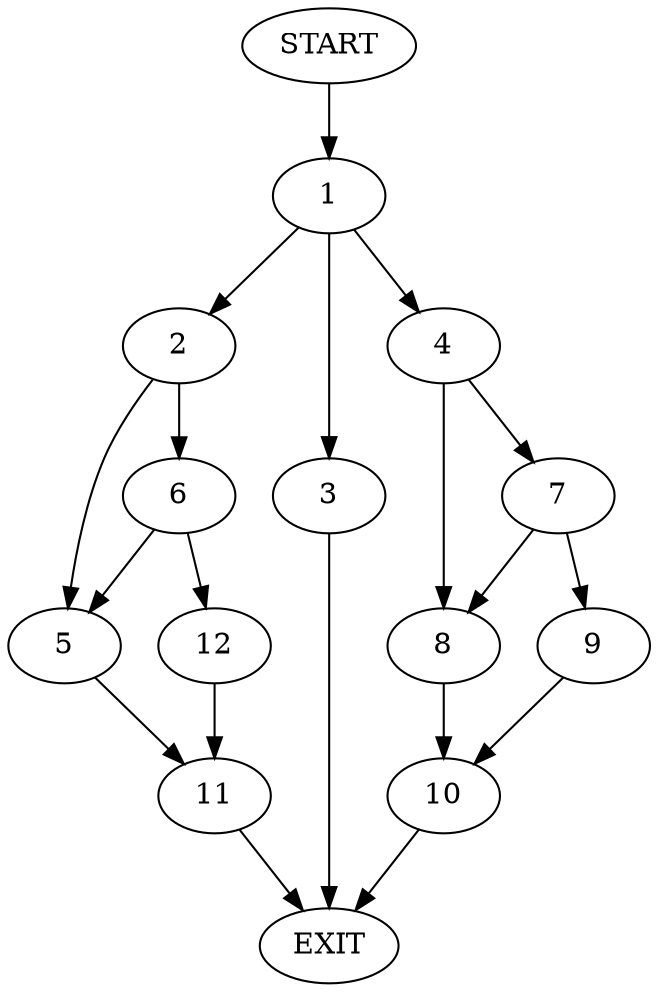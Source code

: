 digraph {
0 [label="START"];
1;
2;
3;
4;
5;
6;
7;
8;
9;
10;
11;
12;
13 [label="EXIT"];
0 -> 1;
1 -> 2;
1 -> 3;
1 -> 4;
2 -> 5;
2 -> 6;
4 -> 7;
4 -> 8;
3 -> 13;
7 -> 9;
7 -> 8;
8 -> 10;
9 -> 10;
10 -> 13;
5 -> 11;
6 -> 5;
6 -> 12;
12 -> 11;
11 -> 13;
}